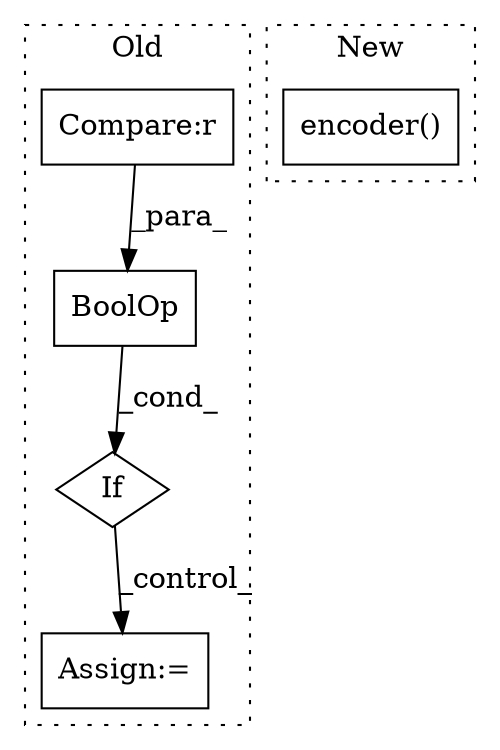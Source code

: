 digraph G {
subgraph cluster0 {
1 [label="BoolOp" a="72" s="10573" l="43" shape="box"];
3 [label="If" a="96" s="10570" l="3" shape="diamond"];
4 [label="Compare:r" a="40" s="10573" l="21" shape="box"];
5 [label="Assign:=" a="68" s="10631" l="3" shape="box"];
label = "Old";
style="dotted";
}
subgraph cluster1 {
2 [label="encoder()" a="75" s="6965,6979" l="13,1" shape="box"];
label = "New";
style="dotted";
}
1 -> 3 [label="_cond_"];
3 -> 5 [label="_control_"];
4 -> 1 [label="_para_"];
}
